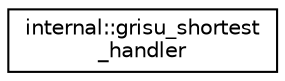 digraph "Иерархия классов. Графический вид."
{
  edge [fontname="Helvetica",fontsize="10",labelfontname="Helvetica",labelfontsize="10"];
  node [fontname="Helvetica",fontsize="10",shape=record];
  rankdir="LR";
  Node0 [label="internal::grisu_shortest\l_handler",height=0.2,width=0.4,color="black", fillcolor="white", style="filled",URL="$structinternal_1_1grisu__shortest__handler.html"];
}
